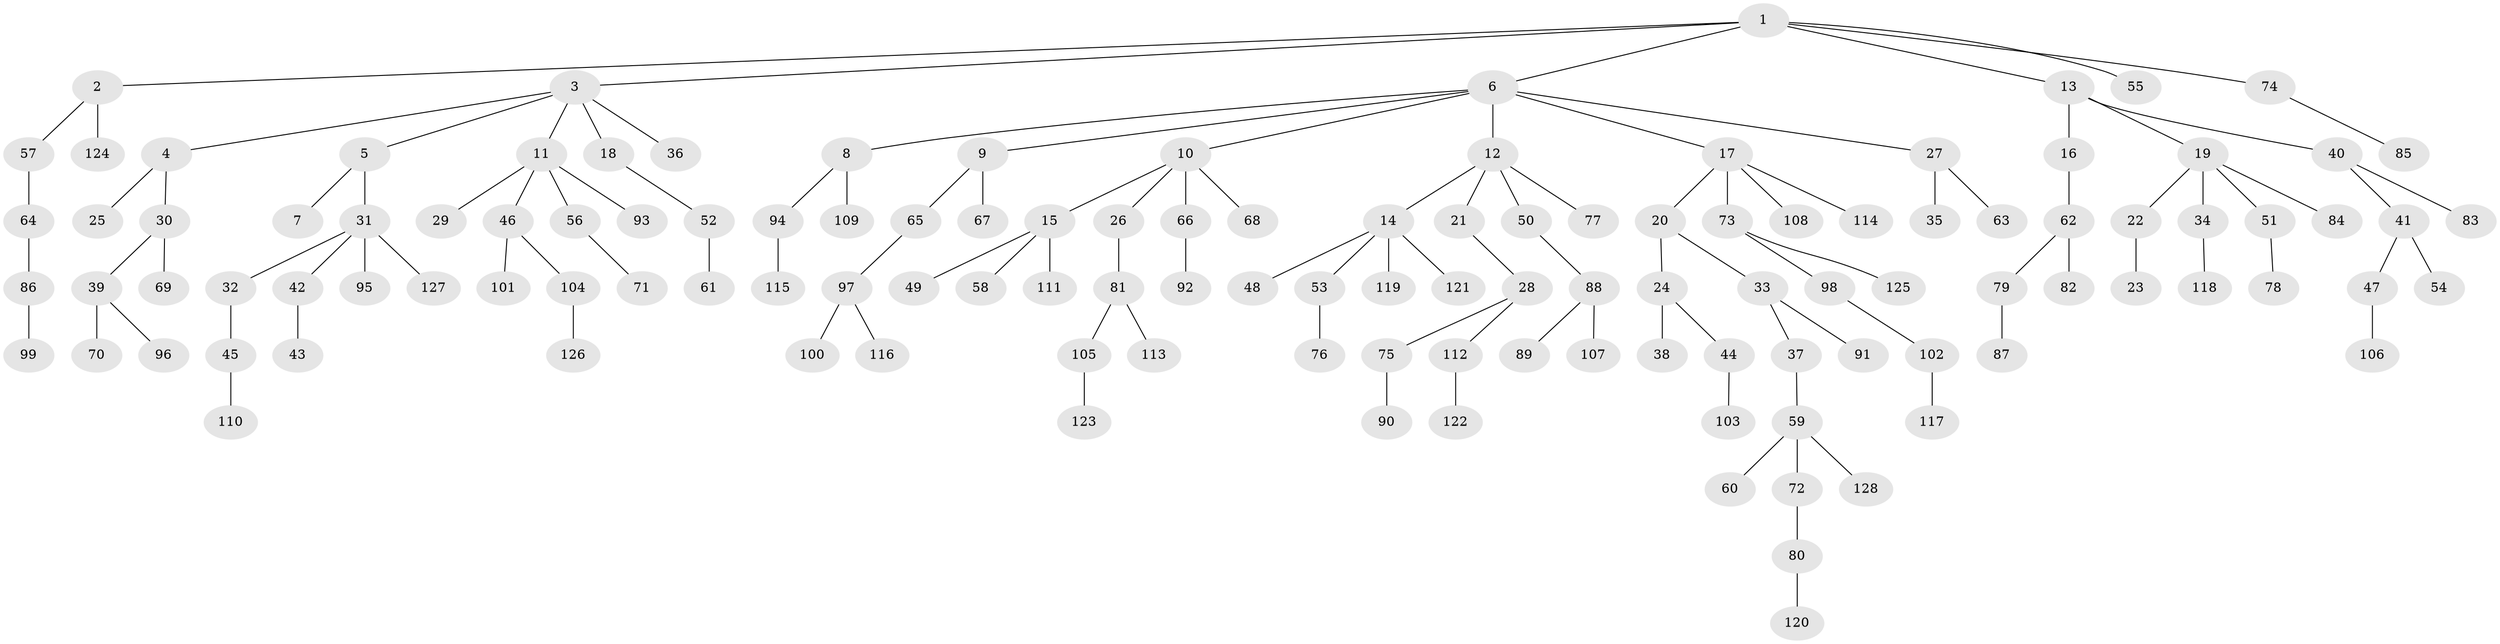// coarse degree distribution, {5: 0.030303030303030304, 2: 0.3484848484848485, 7: 0.015151515151515152, 4: 0.07575757575757576, 3: 0.09090909090909091, 1: 0.4393939393939394}
// Generated by graph-tools (version 1.1) at 2025/51/03/04/25 22:51:52]
// undirected, 128 vertices, 127 edges
graph export_dot {
  node [color=gray90,style=filled];
  1;
  2;
  3;
  4;
  5;
  6;
  7;
  8;
  9;
  10;
  11;
  12;
  13;
  14;
  15;
  16;
  17;
  18;
  19;
  20;
  21;
  22;
  23;
  24;
  25;
  26;
  27;
  28;
  29;
  30;
  31;
  32;
  33;
  34;
  35;
  36;
  37;
  38;
  39;
  40;
  41;
  42;
  43;
  44;
  45;
  46;
  47;
  48;
  49;
  50;
  51;
  52;
  53;
  54;
  55;
  56;
  57;
  58;
  59;
  60;
  61;
  62;
  63;
  64;
  65;
  66;
  67;
  68;
  69;
  70;
  71;
  72;
  73;
  74;
  75;
  76;
  77;
  78;
  79;
  80;
  81;
  82;
  83;
  84;
  85;
  86;
  87;
  88;
  89;
  90;
  91;
  92;
  93;
  94;
  95;
  96;
  97;
  98;
  99;
  100;
  101;
  102;
  103;
  104;
  105;
  106;
  107;
  108;
  109;
  110;
  111;
  112;
  113;
  114;
  115;
  116;
  117;
  118;
  119;
  120;
  121;
  122;
  123;
  124;
  125;
  126;
  127;
  128;
  1 -- 2;
  1 -- 3;
  1 -- 6;
  1 -- 13;
  1 -- 55;
  1 -- 74;
  2 -- 57;
  2 -- 124;
  3 -- 4;
  3 -- 5;
  3 -- 11;
  3 -- 18;
  3 -- 36;
  4 -- 25;
  4 -- 30;
  5 -- 7;
  5 -- 31;
  6 -- 8;
  6 -- 9;
  6 -- 10;
  6 -- 12;
  6 -- 17;
  6 -- 27;
  8 -- 94;
  8 -- 109;
  9 -- 65;
  9 -- 67;
  10 -- 15;
  10 -- 26;
  10 -- 66;
  10 -- 68;
  11 -- 29;
  11 -- 46;
  11 -- 56;
  11 -- 93;
  12 -- 14;
  12 -- 21;
  12 -- 50;
  12 -- 77;
  13 -- 16;
  13 -- 19;
  13 -- 40;
  14 -- 48;
  14 -- 53;
  14 -- 119;
  14 -- 121;
  15 -- 49;
  15 -- 58;
  15 -- 111;
  16 -- 62;
  17 -- 20;
  17 -- 73;
  17 -- 108;
  17 -- 114;
  18 -- 52;
  19 -- 22;
  19 -- 34;
  19 -- 51;
  19 -- 84;
  20 -- 24;
  20 -- 33;
  21 -- 28;
  22 -- 23;
  24 -- 38;
  24 -- 44;
  26 -- 81;
  27 -- 35;
  27 -- 63;
  28 -- 75;
  28 -- 112;
  30 -- 39;
  30 -- 69;
  31 -- 32;
  31 -- 42;
  31 -- 95;
  31 -- 127;
  32 -- 45;
  33 -- 37;
  33 -- 91;
  34 -- 118;
  37 -- 59;
  39 -- 70;
  39 -- 96;
  40 -- 41;
  40 -- 83;
  41 -- 47;
  41 -- 54;
  42 -- 43;
  44 -- 103;
  45 -- 110;
  46 -- 101;
  46 -- 104;
  47 -- 106;
  50 -- 88;
  51 -- 78;
  52 -- 61;
  53 -- 76;
  56 -- 71;
  57 -- 64;
  59 -- 60;
  59 -- 72;
  59 -- 128;
  62 -- 79;
  62 -- 82;
  64 -- 86;
  65 -- 97;
  66 -- 92;
  72 -- 80;
  73 -- 98;
  73 -- 125;
  74 -- 85;
  75 -- 90;
  79 -- 87;
  80 -- 120;
  81 -- 105;
  81 -- 113;
  86 -- 99;
  88 -- 89;
  88 -- 107;
  94 -- 115;
  97 -- 100;
  97 -- 116;
  98 -- 102;
  102 -- 117;
  104 -- 126;
  105 -- 123;
  112 -- 122;
}
